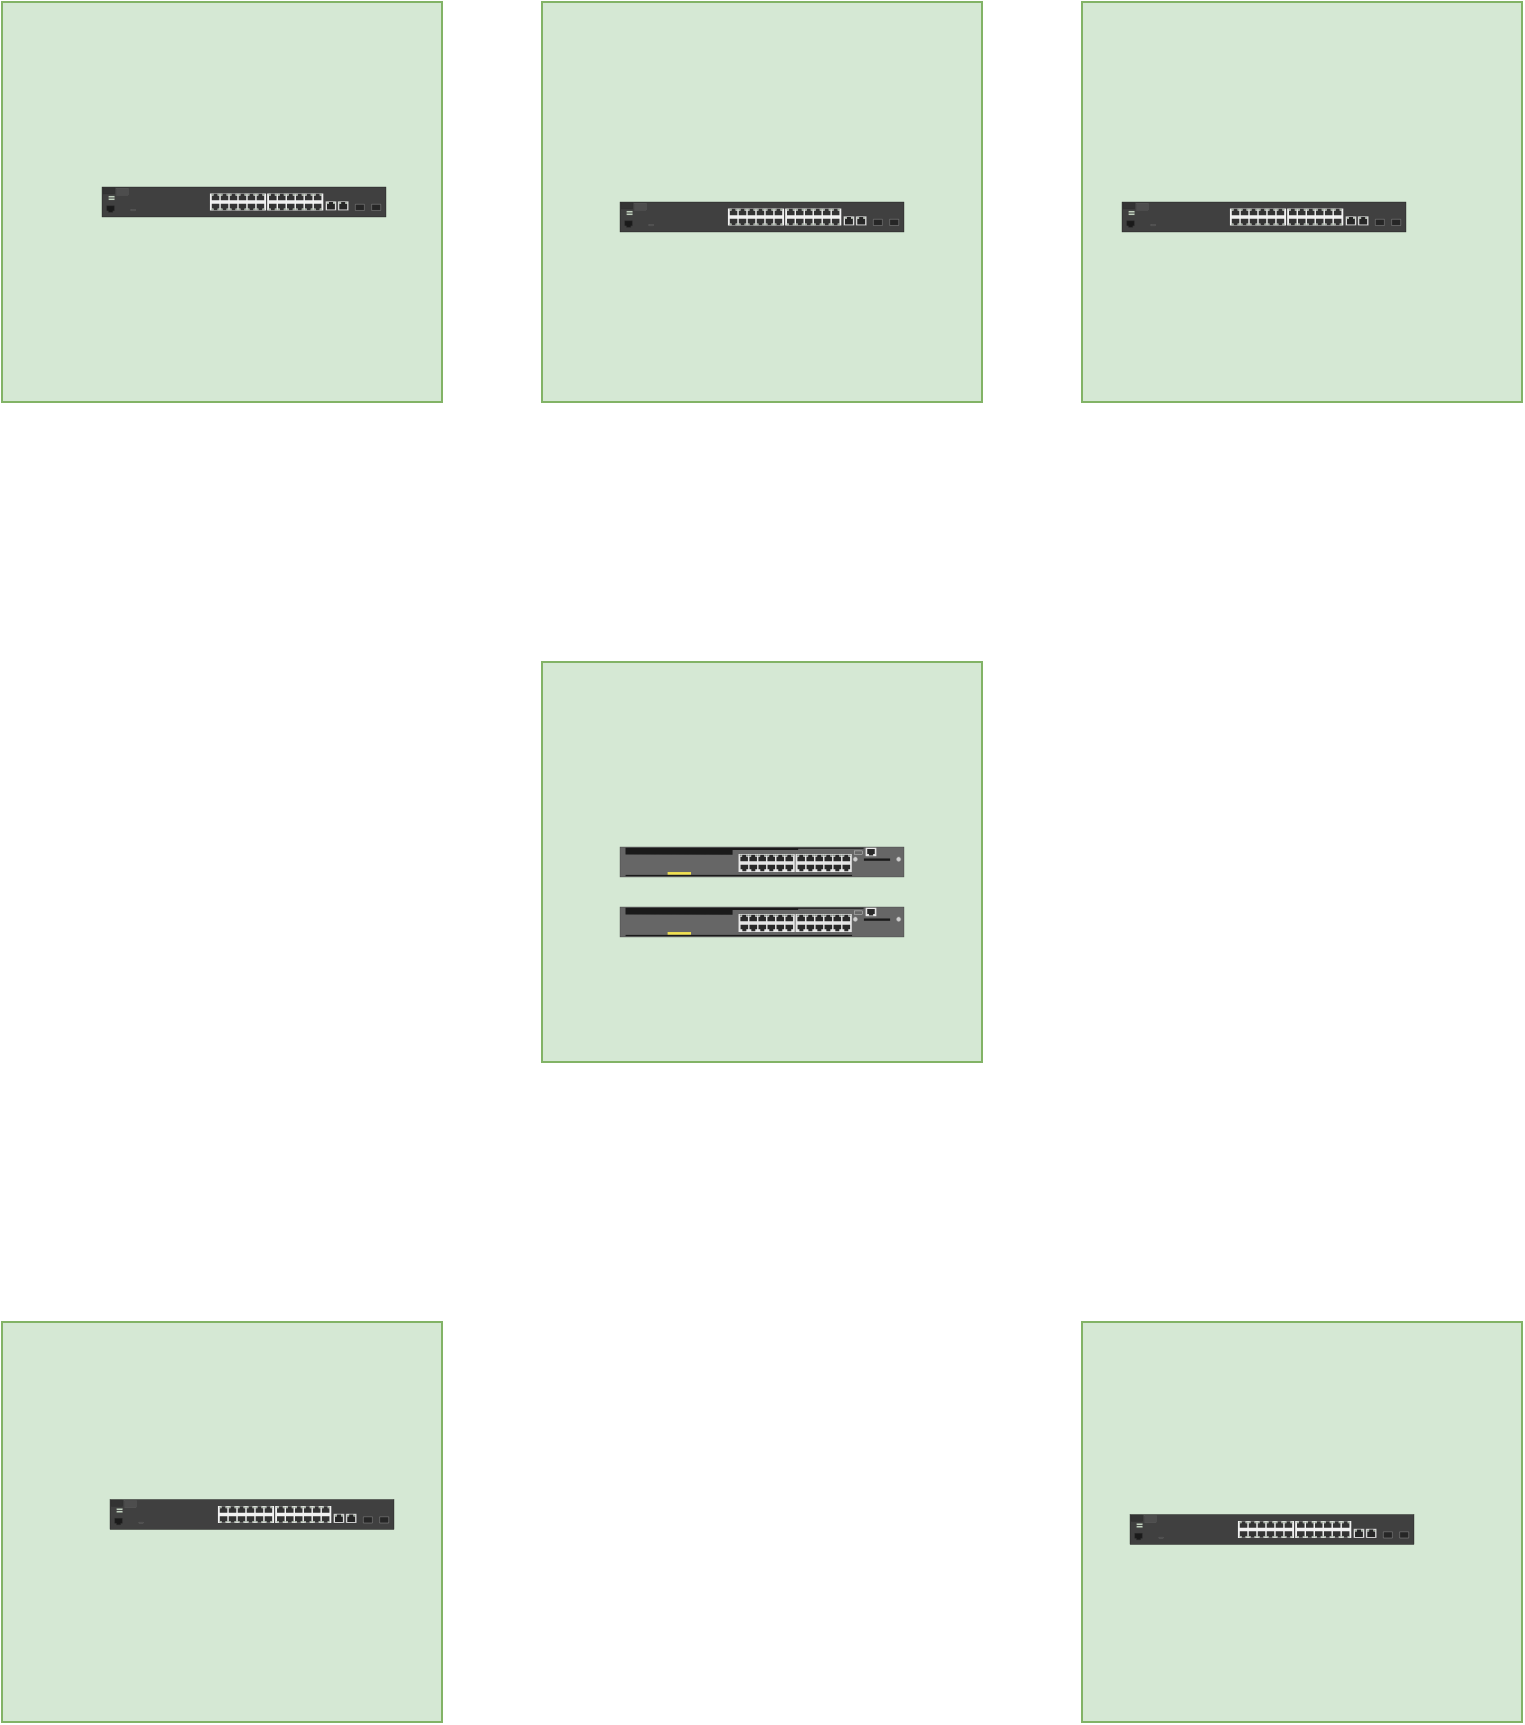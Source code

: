 <mxfile version="26.1.0">
  <diagram name="Страница — 1" id="Rm3Q0YG5Ii5Un8uHHZzq">
    <mxGraphModel dx="350" dy="188" grid="1" gridSize="10" guides="1" tooltips="1" connect="1" arrows="1" fold="1" page="1" pageScale="1" pageWidth="827" pageHeight="1169" math="0" shadow="0">
      <root>
        <mxCell id="0" />
        <mxCell id="1" parent="0" />
        <mxCell id="7AbmQ5Y5jCTJ-TP-O2MB-16" value="" style="rounded=0;whiteSpace=wrap;html=1;fillColor=#d5e8d4;strokeColor=#82b366;" vertex="1" parent="1">
          <mxGeometry x="580" y="680" width="220" height="200" as="geometry" />
        </mxCell>
        <mxCell id="7AbmQ5Y5jCTJ-TP-O2MB-17" value="" style="rounded=0;whiteSpace=wrap;html=1;fillColor=#d5e8d4;strokeColor=#82b366;" vertex="1" parent="1">
          <mxGeometry x="40" y="680" width="220" height="200" as="geometry" />
        </mxCell>
        <mxCell id="7AbmQ5Y5jCTJ-TP-O2MB-15" value="" style="rounded=0;whiteSpace=wrap;html=1;fillColor=#d5e8d4;strokeColor=#82b366;" vertex="1" parent="1">
          <mxGeometry x="580" y="20" width="220" height="200" as="geometry" />
        </mxCell>
        <mxCell id="7AbmQ5Y5jCTJ-TP-O2MB-14" value="" style="rounded=0;whiteSpace=wrap;html=1;fillColor=#d5e8d4;strokeColor=#82b366;" vertex="1" parent="1">
          <mxGeometry x="310" y="20" width="220" height="200" as="geometry" />
        </mxCell>
        <mxCell id="7AbmQ5Y5jCTJ-TP-O2MB-9" value="" style="rounded=0;whiteSpace=wrap;html=1;fillColor=#d5e8d4;strokeColor=#82b366;" vertex="1" parent="1">
          <mxGeometry x="40" y="20" width="220" height="200" as="geometry" />
        </mxCell>
        <mxCell id="7AbmQ5Y5jCTJ-TP-O2MB-21" value="" style="rounded=0;whiteSpace=wrap;html=1;fillColor=#d5e8d4;strokeColor=#82b366;" vertex="1" parent="1">
          <mxGeometry x="310" y="350" width="220" height="200" as="geometry" />
        </mxCell>
        <mxCell id="7AbmQ5Y5jCTJ-TP-O2MB-6" value="" style="html=1;verticalLabelPosition=bottom;verticalAlign=top;outlineConnect=0;shadow=0;dashed=0;shape=mxgraph.rack.hpe_aruba.switches.jl073a_hpe_aruba_3810m_24_port_gt_poeplus_1_slot_switch;" vertex="1" parent="1">
          <mxGeometry x="349" y="472.5" width="142" height="15" as="geometry" />
        </mxCell>
        <mxCell id="7AbmQ5Y5jCTJ-TP-O2MB-22" value="" style="html=1;verticalLabelPosition=bottom;verticalAlign=top;outlineConnect=0;shadow=0;dashed=0;shape=mxgraph.rack.hpe_aruba.switches.jl073a_hpe_aruba_3810m_24_port_gt_poeplus_1_slot_switch;" vertex="1" parent="1">
          <mxGeometry x="349" y="442.5" width="142" height="15" as="geometry" />
        </mxCell>
        <mxCell id="7AbmQ5Y5jCTJ-TP-O2MB-24" value="" style="html=1;verticalLabelPosition=bottom;verticalAlign=top;outlineConnect=0;shadow=0;dashed=0;shape=mxgraph.rack.hpe_aruba.switches.j9782a_2530_24_front;" vertex="1" parent="1">
          <mxGeometry x="600" y="120" width="142" height="15" as="geometry" />
        </mxCell>
        <mxCell id="7AbmQ5Y5jCTJ-TP-O2MB-25" value="" style="html=1;verticalLabelPosition=bottom;verticalAlign=top;outlineConnect=0;shadow=0;dashed=0;shape=mxgraph.rack.hpe_aruba.switches.j9782a_2530_24_front;" vertex="1" parent="1">
          <mxGeometry x="349" y="120" width="142" height="15" as="geometry" />
        </mxCell>
        <mxCell id="7AbmQ5Y5jCTJ-TP-O2MB-26" value="" style="html=1;verticalLabelPosition=bottom;verticalAlign=top;outlineConnect=0;shadow=0;dashed=0;shape=mxgraph.rack.hpe_aruba.switches.j9782a_2530_24_front;" vertex="1" parent="1">
          <mxGeometry x="90" y="112.5" width="142" height="15" as="geometry" />
        </mxCell>
        <mxCell id="7AbmQ5Y5jCTJ-TP-O2MB-27" value="" style="html=1;verticalLabelPosition=bottom;verticalAlign=top;outlineConnect=0;shadow=0;dashed=0;shape=mxgraph.rack.hpe_aruba.switches.j9782a_2530_24_front;" vertex="1" parent="1">
          <mxGeometry x="94" y="768.75" width="142" height="15" as="geometry" />
        </mxCell>
        <mxCell id="7AbmQ5Y5jCTJ-TP-O2MB-29" value="" style="html=1;verticalLabelPosition=bottom;verticalAlign=top;outlineConnect=0;shadow=0;dashed=0;shape=mxgraph.rack.hpe_aruba.switches.j9782a_2530_24_front;" vertex="1" parent="1">
          <mxGeometry x="604" y="776.25" width="142" height="15" as="geometry" />
        </mxCell>
      </root>
    </mxGraphModel>
  </diagram>
</mxfile>
